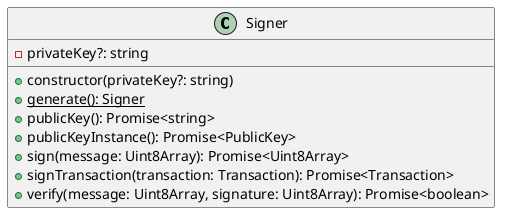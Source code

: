@startuml
class Signer {
  - privateKey?: string
  + constructor(privateKey?: string)
  + {static} generate(): Signer
  + publicKey(): Promise<string>
  + publicKeyInstance(): Promise<PublicKey>
  + sign(message: Uint8Array): Promise<Uint8Array>
  + signTransaction(transaction: Transaction): Promise<Transaction>
  + verify(message: Uint8Array, signature: Uint8Array): Promise<boolean>
}
@enduml